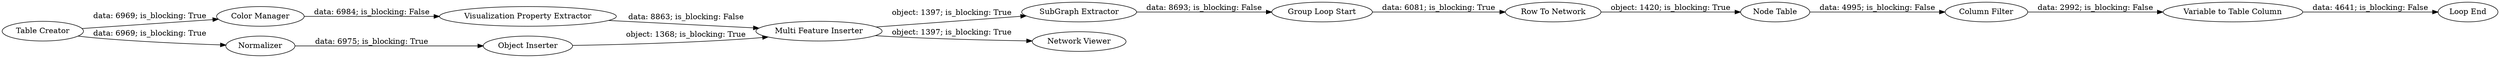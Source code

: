 digraph {
	"621279180213166937_4" [label="Color Manager"]
	"621279180213166937_15" [label="Group Loop Start"]
	"621279180213166937_13" [label="Loop End"]
	"621279180213166937_9" [label="SubGraph Extractor"]
	"621279180213166937_12" [label="Node Table"]
	"621279180213166937_16" [label="Column Filter"]
	"621279180213166937_2" [label="Object Inserter"]
	"621279180213166937_5" [label="Multi Feature Inserter"]
	"621279180213166937_11" [label="Row To Network"]
	"621279180213166937_14" [label="Variable to Table Column"]
	"621279180213166937_3" [label="Network Viewer"]
	"621279180213166937_1" [label="Table Creator"]
	"621279180213166937_7" [label=Normalizer]
	"621279180213166937_6" [label="Visualization Property Extractor"]
	"621279180213166937_9" -> "621279180213166937_15" [label="data: 8693; is_blocking: False"]
	"621279180213166937_15" -> "621279180213166937_11" [label="data: 6081; is_blocking: True"]
	"621279180213166937_2" -> "621279180213166937_5" [label="object: 1368; is_blocking: True"]
	"621279180213166937_4" -> "621279180213166937_6" [label="data: 6984; is_blocking: False"]
	"621279180213166937_5" -> "621279180213166937_3" [label="object: 1397; is_blocking: True"]
	"621279180213166937_5" -> "621279180213166937_9" [label="object: 1397; is_blocking: True"]
	"621279180213166937_16" -> "621279180213166937_14" [label="data: 2992; is_blocking: False"]
	"621279180213166937_14" -> "621279180213166937_13" [label="data: 4641; is_blocking: False"]
	"621279180213166937_7" -> "621279180213166937_2" [label="data: 6975; is_blocking: True"]
	"621279180213166937_1" -> "621279180213166937_4" [label="data: 6969; is_blocking: True"]
	"621279180213166937_6" -> "621279180213166937_5" [label="data: 8863; is_blocking: False"]
	"621279180213166937_1" -> "621279180213166937_7" [label="data: 6969; is_blocking: True"]
	"621279180213166937_12" -> "621279180213166937_16" [label="data: 4995; is_blocking: False"]
	"621279180213166937_11" -> "621279180213166937_12" [label="object: 1420; is_blocking: True"]
	rankdir=LR
}
